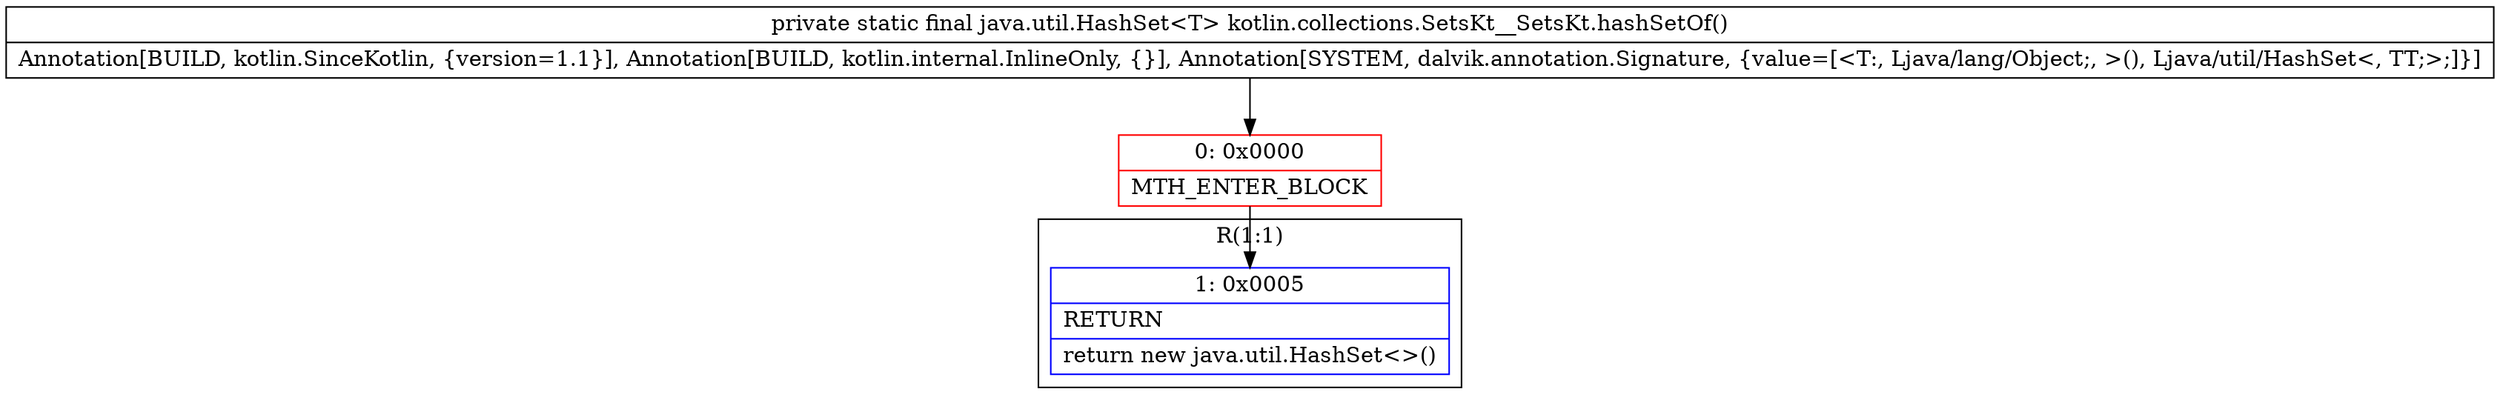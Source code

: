 digraph "CFG forkotlin.collections.SetsKt__SetsKt.hashSetOf()Ljava\/util\/HashSet;" {
subgraph cluster_Region_27498773 {
label = "R(1:1)";
node [shape=record,color=blue];
Node_1 [shape=record,label="{1\:\ 0x0005|RETURN\l|return new java.util.HashSet\<\>()\l}"];
}
Node_0 [shape=record,color=red,label="{0\:\ 0x0000|MTH_ENTER_BLOCK\l}"];
MethodNode[shape=record,label="{private static final java.util.HashSet\<T\> kotlin.collections.SetsKt__SetsKt.hashSetOf()  | Annotation[BUILD, kotlin.SinceKotlin, \{version=1.1\}], Annotation[BUILD, kotlin.internal.InlineOnly, \{\}], Annotation[SYSTEM, dalvik.annotation.Signature, \{value=[\<T:, Ljava\/lang\/Object;, \>(), Ljava\/util\/HashSet\<, TT;\>;]\}]\l}"];
MethodNode -> Node_0;
Node_0 -> Node_1;
}

